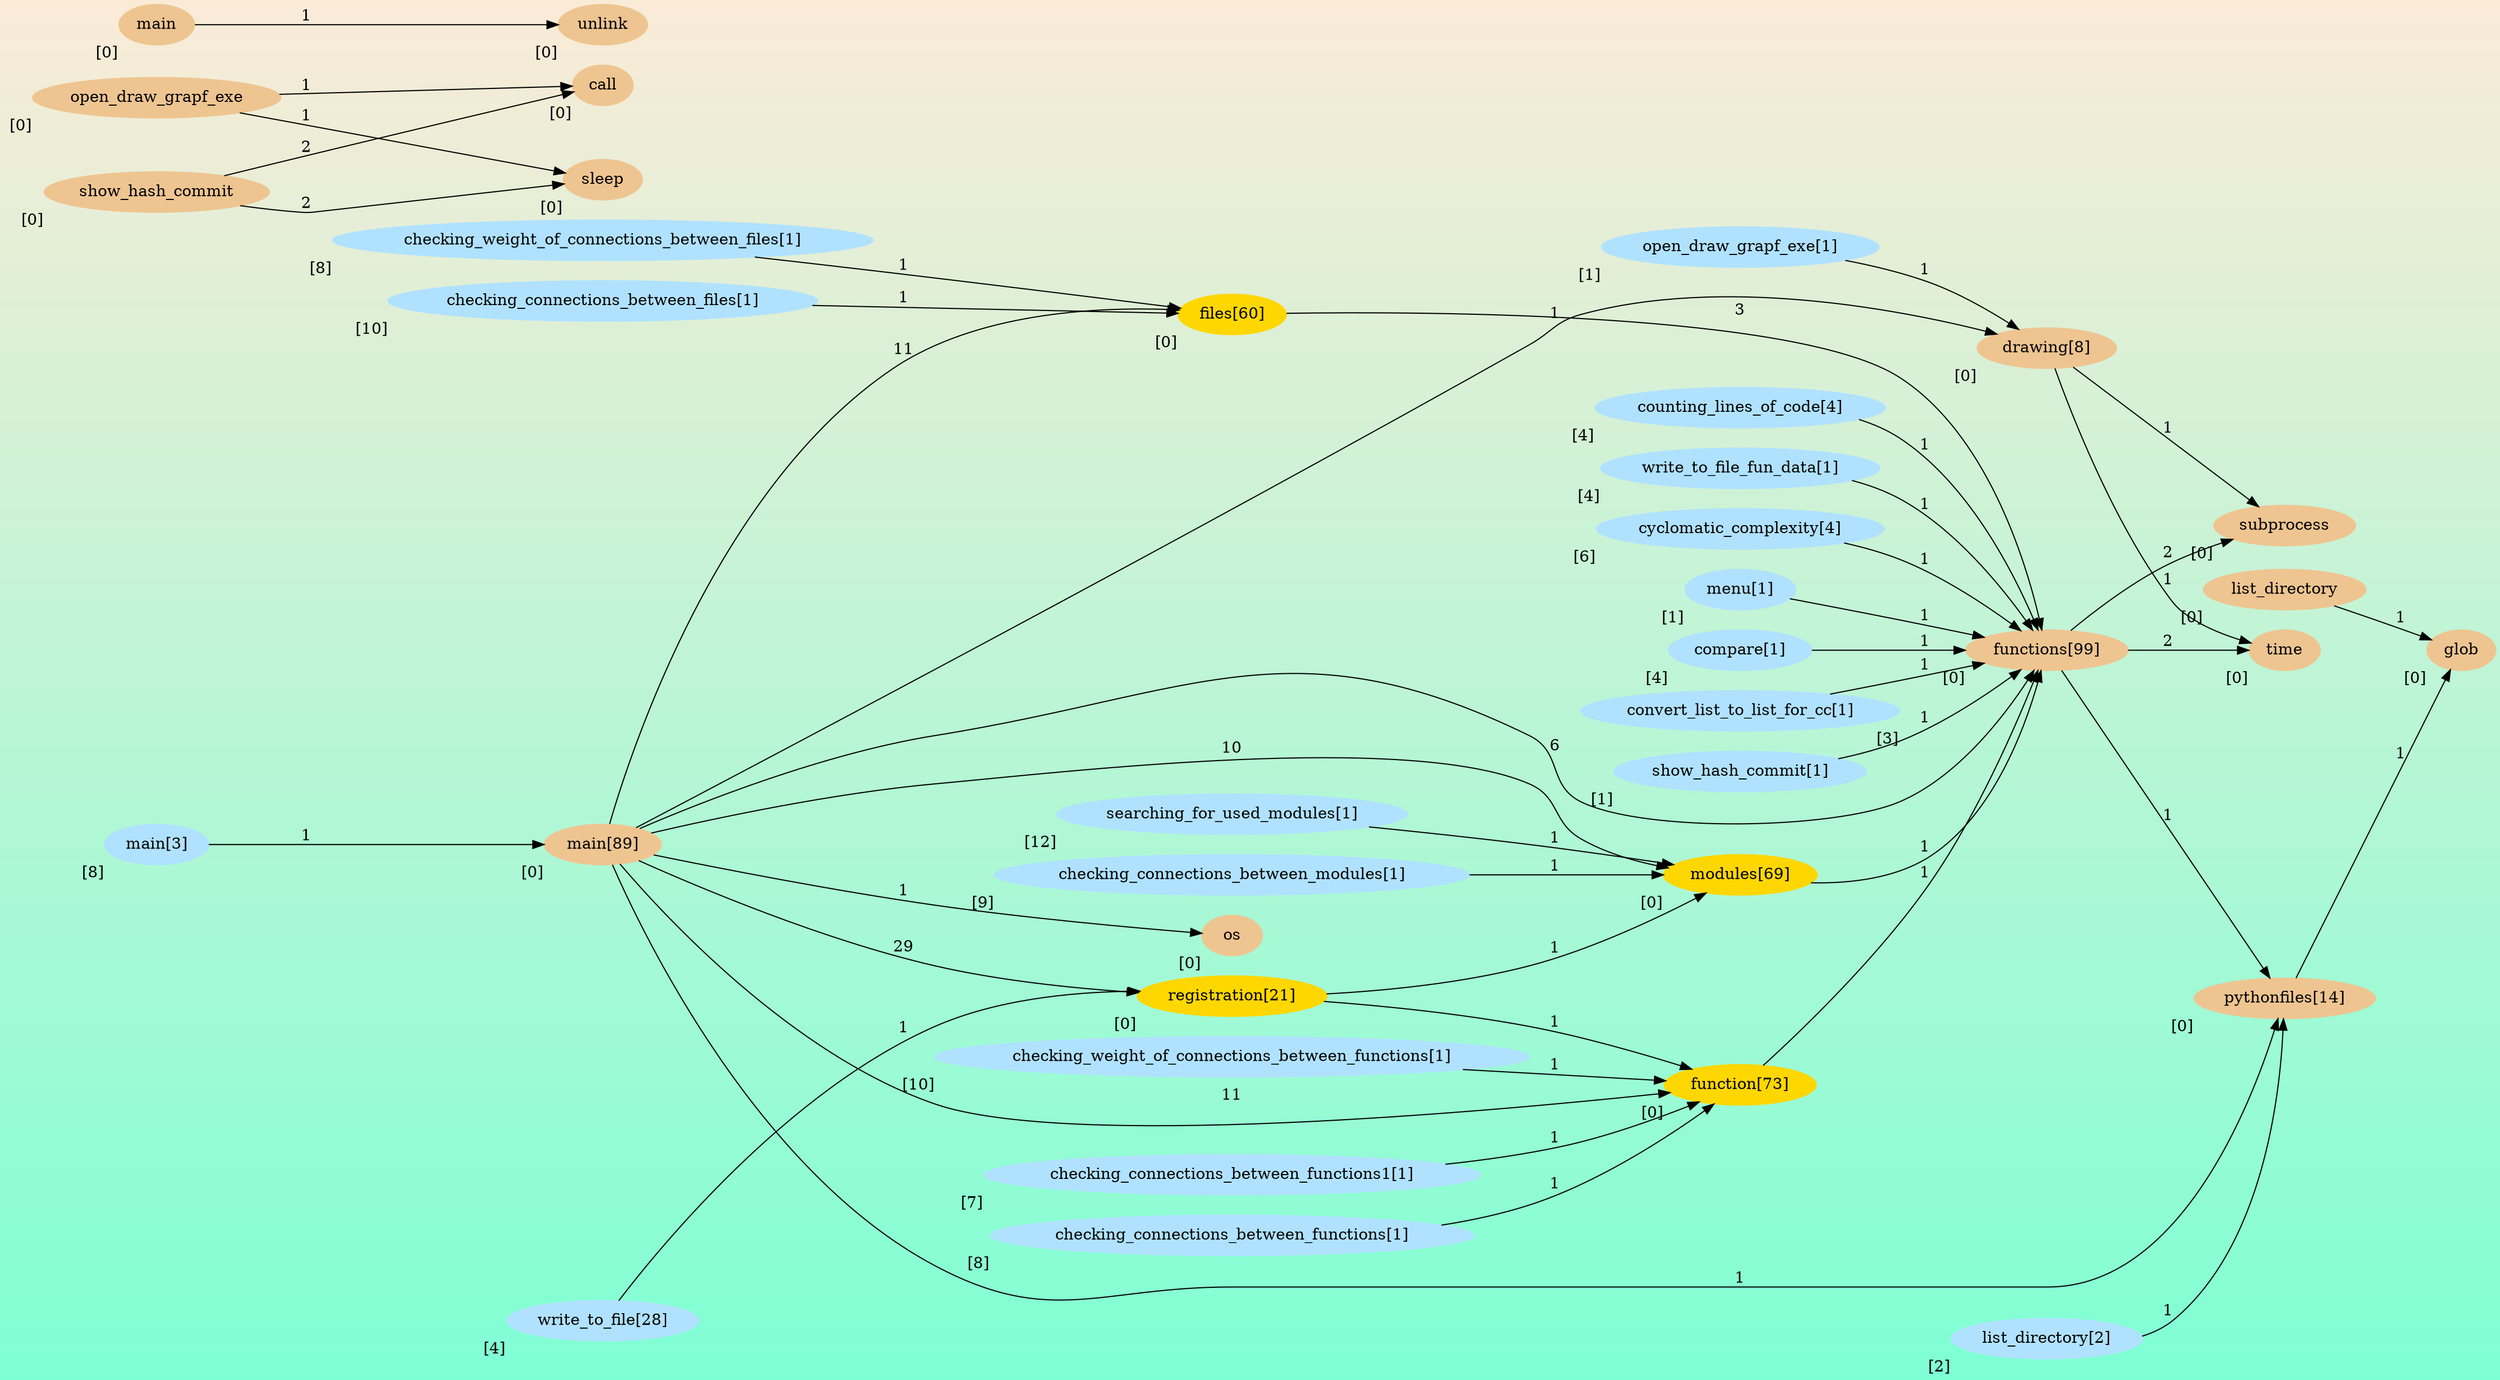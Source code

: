digraph G {graph [rankdir = "LR" bgcolor = "antiquewhite:aquamarine" style = "filled" gradientangle = 270]; "open_draw_grapf_exe[1]" [style =filled, color=lightskyblue1 xlabel=" [1]"]; 
"checking_weight_of_connections_between_files[1]" [style =filled, color=lightskyblue1 xlabel=" [8]"]; 
"checking_connections_between_files[1]" [style =filled, color=lightskyblue1 xlabel="[10]"]; 
"checking_connections_between_functions1[1]" [style =filled, color=lightskyblue1 xlabel=" [7]"]; 
"checking_connections_between_functions[1]" [style =filled, color=lightskyblue1 xlabel=" [8]"]; 
"checking_weight_of_connections_between_functions[1]" [style =filled, color=lightskyblue1 xlabel="[10]"]; 
"counting_lines_of_code[4]" [style =filled, color=lightskyblue1 xlabel=" [4]"]; 
"write_to_file_fun_data[1]" [style =filled, color=lightskyblue1 xlabel=" [4]"]; 
"cyclomatic_complexity[4]" [style =filled, color=lightskyblue1 xlabel=" [6]"]; 
"menu[1]" [style =filled, color=lightskyblue1 xlabel=" [1]"]; 
"compare[1]" [style =filled, color=lightskyblue1 xlabel=" [4]"]; 
"convert_list_to_list_for_cc[1]" [style =filled, color=lightskyblue1 xlabel=" [3]"]; 
"show_hash_commit[1]" [style =filled, color=lightskyblue1 xlabel=" [1]"]; 
"main[3]" [style =filled, color=lightskyblue1 xlabel=" [8]"]; 
"main[89]" [style =filled, color=lightskyblue1 xlabel=" [8]"]; 
"searching_for_used_modules[1]" [style =filled, color=lightskyblue1 xlabel="[12]"]; 
"checking_connections_between_modules[1]" [style =filled, color=lightskyblue1 xlabel=" [9]"]; 
"list_directory[2]" [style =filled, color=lightskyblue1 xlabel=" [2]"]; 
"write_to_file[28]" [style =filled, color=lightskyblue1 xlabel=" [4]"]; 
"open_draw_grapf_exe" [style =filled, color=lightskyblue1 xlabel=" [0]"]; 
"main[89]" [style =filled, color=lightskyblue1 xlabel=" [0]"]; 
"glob" [style =filled, color=lightskyblue1 xlabel=" [0]"]; 
"files[60]" [style =filled, color=lightskyblue1 xlabel=" [0]"]; 
"list_directory" [style =filled, color=lightskyblue1 xlabel=" [0]"]; 
"unlink" [style =filled, color=lightskyblue1 xlabel=" [0]"]; 
"function[73]" [style =filled, color=lightskyblue1 xlabel=" [0]"]; 
"modules[69]" [style =filled, color=lightskyblue1 xlabel=" [0]"]; 
"os" [style =filled, color=lightskyblue1 xlabel=" [0]"]; 
"registration[21]" [style =filled, color=lightskyblue1 xlabel=" [0]"]; 
"time" [style =filled, color=lightskyblue1 xlabel=" [0]"]; 
"show_hash_commit" [style =filled, color=lightskyblue1 xlabel=" [0]"]; 
"call" [style =filled, color=lightskyblue1 xlabel=" [0]"]; 
"functions[99]" [style =filled, color=lightskyblue1 xlabel=" [0]"]; 
"pythonfiles[14]" [style =filled, color=lightskyblue1 xlabel=" [0]"]; 
"main" [style =filled, color=lightskyblue1 xlabel=" [0]"]; 
"sleep" [style =filled, color=lightskyblue1 xlabel=" [0]"]; 
"drawing[8]" [style =filled, color=lightskyblue1 xlabel=" [0]"]; 
"subprocess" [style =filled, color=lightskyblue1 xlabel=" [0]"]; 
"open_draw_grapf_exe[1]"->"drawing[8]"[label = 1];
"checking_weight_of_connections_between_files[1]"->"files[60]"[label = 1];
"checking_connections_between_files[1]"->"files[60]"[label = 1];
"checking_connections_between_functions1[1]"->"function[73]"[label = 1];
"checking_connections_between_functions[1]"->"function[73]"[label = 1];
"checking_weight_of_connections_between_functions[1]"->"function[73]"[label = 1];
"counting_lines_of_code[4]"->"functions[99]"[label = 1];
"write_to_file_fun_data[1]"->"functions[99]"[label = 1];
"cyclomatic_complexity[4]"->"functions[99]"[label = 1];
"menu[1]"->"functions[99]"[label = 1];
"compare[1]"->"functions[99]"[label = 1];
"convert_list_to_list_for_cc[1]"->"functions[99]"[label = 1];
"show_hash_commit[1]"->"functions[99]"[label = 1];
"main[3]"->"main[89]"[label = 1];
"searching_for_used_modules[1]"->"modules[69]"[label = 1];
"checking_connections_between_modules[1]"->"modules[69]"[label = 1];
"list_directory[2]"->"pythonfiles[14]"[label = 1];
"write_to_file[28]"->"registration[21]"[label = 1];
"files[60]" [style =filled, color=gold1]; 
"functions[99]" [style =filled, color=gold1]; 
"function[73]" [style =filled, color=gold1]; 
"functions[99]" [style =filled, color=gold1]; 
"functions[99]" [style =filled, color=gold1]; 
"pythonfiles[14]" [style =filled, color=gold1]; 
"main[89]" [style =filled, color=gold1]; 
"drawing[8]" [style =filled, color=gold1]; 
"main[89]" [style =filled, color=gold1]; 
"files[60]" [style =filled, color=gold1]; 
"main[89]" [style =filled, color=gold1]; 
"function[73]" [style =filled, color=gold1]; 
"main[89]" [style =filled, color=gold1]; 
"functions[99]" [style =filled, color=gold1]; 
"main[89]" [style =filled, color=gold1]; 
"modules[69]" [style =filled, color=gold1]; 
"main[89]" [style =filled, color=gold1]; 
"pythonfiles[14]" [style =filled, color=gold1]; 
"main[89]" [style =filled, color=gold1]; 
"registration[21]" [style =filled, color=gold1]; 
"modules[69]" [style =filled, color=gold1]; 
"functions[99]" [style =filled, color=gold1]; 
"registration[21]" [style =filled, color=gold1]; 
"files[60]" [style =filled, color=gold1]; 
"registration[21]" [style =filled, color=gold1]; 
"function[73]" [style =filled, color=gold1]; 
"registration[21]" [style =filled, color=gold1]; 
"modules[69]" [style =filled, color=gold1]; 
"files[60]"->"functions[99]"[label = 3];
"function[73]"->"functions[99]"[label = 1];
"functions[99]"->"pythonfiles[14]"[label = 1];
"main[89]"->"drawing[8]"[label = 1];
"main[89]"->"files[60]"[label = 11];
"main[89]"->"function[73]"[label = 11];
"main[89]"->"functions[99]"[label = 6];
"main[89]"->"modules[69]"[label = 10];
"main[89]"->"pythonfiles[14]"[label = 1];
"main[89]"->"registration[21]"[label = 29];
"modules[69]"->"functions[99]"[label = 1];
"registration[21]";
"files[60]";
"registration[21]"->"function[73]"[label = 1];
"registration[21]"->"modules[69]"[label = 1];
"drawing[8]" [style =filled, color=burlywood2]; 
"subprocess" [style =filled, color=burlywood2]; 
"open_draw_grapf_exe" [style =filled, color=burlywood2]; 
"call" [style =filled, color=burlywood2]; 
"functions[99]" [style =filled, color=burlywood2]; 
"subprocess" [style =filled, color=burlywood2]; 
"show_hash_commit" [style =filled, color=burlywood2]; 
"call" [style =filled, color=burlywood2]; 
"pythonfiles[14]" [style =filled, color=burlywood2]; 
"glob" [style =filled, color=burlywood2]; 
"list_directory" [style =filled, color=burlywood2]; 
"glob" [style =filled, color=burlywood2]; 
"main[89]" [style =filled, color=burlywood2]; 
"os" [style =filled, color=burlywood2]; 
"main" [style =filled, color=burlywood2]; 
"unlink" [style =filled, color=burlywood2]; 
"drawing[8]" [style =filled, color=burlywood2]; 
"time" [style =filled, color=burlywood2]; 
"open_draw_grapf_exe" [style =filled, color=burlywood2]; 
"sleep" [style =filled, color=burlywood2]; 
"functions[99]" [style =filled, color=burlywood2]; 
"time" [style =filled, color=burlywood2]; 
"show_hash_commit" [style =filled, color=burlywood2]; 
"sleep" [style =filled, color=burlywood2]; 
"drawing[8]"->"subprocess"[label = 1];
"open_draw_grapf_exe"->"call"[label = 1];
"functions[99]"->"subprocess"[label = 2];
"show_hash_commit"->"call"[label = 2];
"pythonfiles[14]"->"glob"[label = 1];
"list_directory"->"glob"[label = 1];
"main[89]"->"os"[label = 1];
"main"->"unlink"[label = 1];
"drawing[8]"->"time"[label = 1];
"open_draw_grapf_exe"->"sleep"[label = 1];
"functions[99]"->"time"[label = 2];
"show_hash_commit"->"sleep"[label = 2];
}
